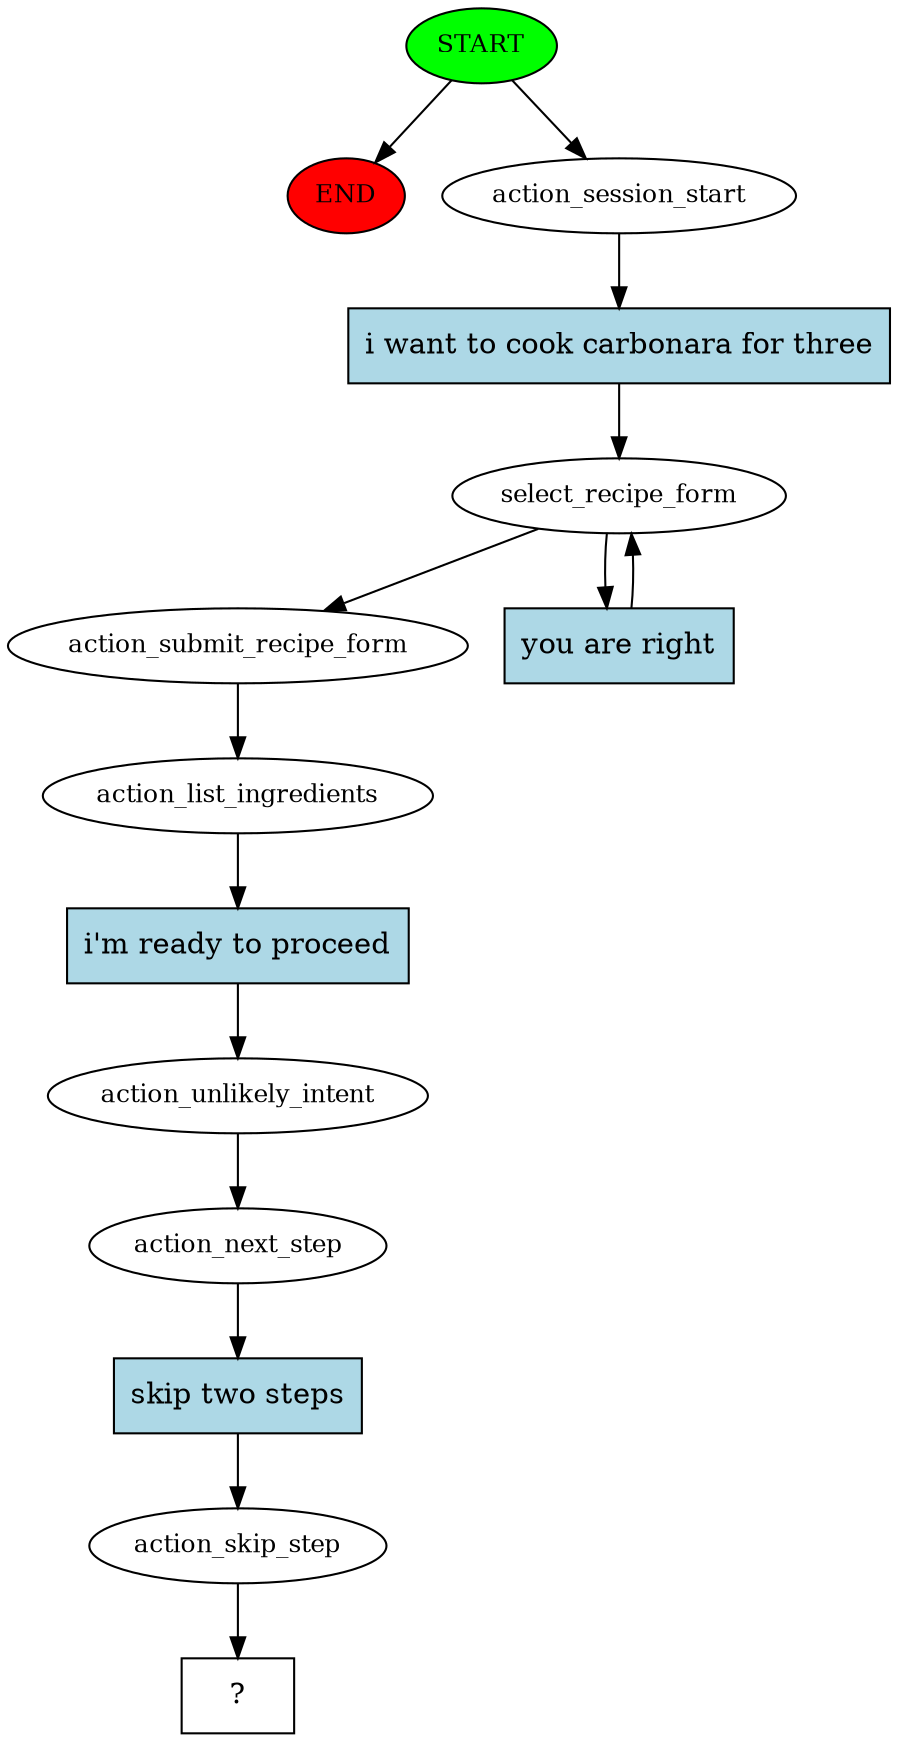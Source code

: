 digraph  {
0 [class="start active", fillcolor=green, fontsize=12, label=START, style=filled];
"-1" [class=end, fillcolor=red, fontsize=12, label=END, style=filled];
1 [class=active, fontsize=12, label=action_session_start];
2 [class=active, fontsize=12, label=select_recipe_form];
4 [class=active, fontsize=12, label=action_submit_recipe_form];
5 [class=active, fontsize=12, label=action_list_ingredients];
6 [class=active, fontsize=12, label=action_unlikely_intent];
7 [class=active, fontsize=12, label=action_next_step];
8 [class=active, fontsize=12, label=action_skip_step];
9 [class="intent dashed active", label="  ?  ", shape=rect];
10 [class="intent active", fillcolor=lightblue, label="i want to cook carbonara for three", shape=rect, style=filled];
11 [class="intent active", fillcolor=lightblue, label="you are right", shape=rect, style=filled];
12 [class="intent active", fillcolor=lightblue, label="i'm ready to proceed", shape=rect, style=filled];
13 [class="intent active", fillcolor=lightblue, label="skip two steps", shape=rect, style=filled];
0 -> "-1"  [class="", key=NONE, label=""];
0 -> 1  [class=active, key=NONE, label=""];
1 -> 10  [class=active, key=0];
2 -> 4  [class=active, key=NONE, label=""];
2 -> 11  [class=active, key=0];
4 -> 5  [class=active, key=NONE, label=""];
5 -> 12  [class=active, key=0];
6 -> 7  [class=active, key=NONE, label=""];
7 -> 13  [class=active, key=0];
8 -> 9  [class=active, key=NONE, label=""];
10 -> 2  [class=active, key=0];
11 -> 2  [class=active, key=0];
12 -> 6  [class=active, key=0];
13 -> 8  [class=active, key=0];
}
